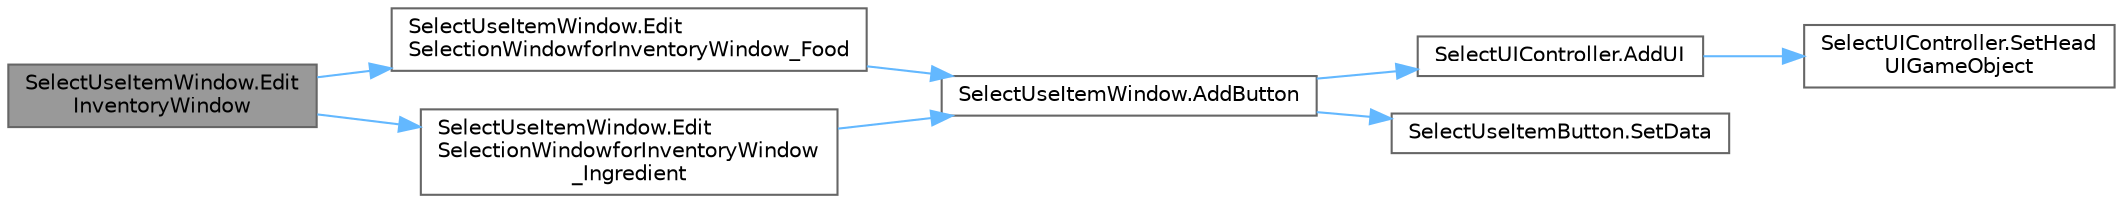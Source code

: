 digraph "SelectUseItemWindow.EditInventoryWindow"
{
 // LATEX_PDF_SIZE
  bgcolor="transparent";
  edge [fontname=Helvetica,fontsize=10,labelfontname=Helvetica,labelfontsize=10];
  node [fontname=Helvetica,fontsize=10,shape=box,height=0.2,width=0.4];
  rankdir="LR";
  Node1 [id="Node000001",label="SelectUseItemWindow.Edit\lInventoryWindow",height=0.2,width=0.4,color="gray40", fillcolor="grey60", style="filled", fontcolor="black",tooltip="// 選択ウィンドウ(インベントリアイテムウィンドウ版)作成"];
  Node1 -> Node2 [id="edge1_Node000001_Node000002",color="steelblue1",style="solid",tooltip=" "];
  Node2 [id="Node000002",label="SelectUseItemWindow.Edit\lSelectionWindowforInventoryWindow_Food",height=0.2,width=0.4,color="grey40", fillcolor="white", style="filled",URL="$class_select_use_item_window.html#a2ee3432ac6aebe5c5848fe53d6464a13",tooltip=" "];
  Node2 -> Node3 [id="edge2_Node000002_Node000003",color="steelblue1",style="solid",tooltip=" "];
  Node3 [id="Node000003",label="SelectUseItemWindow.AddButton",height=0.2,width=0.4,color="grey40", fillcolor="white", style="filled",URL="$class_select_use_item_window.html#aa0a241dc7130d295593d73fa0b70aa6c",tooltip=" "];
  Node3 -> Node4 [id="edge3_Node000003_Node000004",color="steelblue1",style="solid",tooltip=" "];
  Node4 [id="Node000004",label="SelectUIController.AddUI",height=0.2,width=0.4,color="grey40", fillcolor="white", style="filled",URL="$class_select_u_i_controller.html#a51d52388666b9ccca7c02b1aa9176d1c",tooltip="スロットリストに引数リストを追加する"];
  Node4 -> Node5 [id="edge4_Node000004_Node000005",color="steelblue1",style="solid",tooltip=" "];
  Node5 [id="Node000005",label="SelectUIController.SetHead\lUIGameObject",height=0.2,width=0.4,color="grey40", fillcolor="white", style="filled",URL="$class_select_u_i_controller.html#a184fef57f010ec540df0384faaba8f1a",tooltip=" "];
  Node3 -> Node6 [id="edge5_Node000003_Node000006",color="steelblue1",style="solid",tooltip=" "];
  Node6 [id="Node000006",label="SelectUseItemButton.SetData",height=0.2,width=0.4,color="grey40", fillcolor="white", style="filled",URL="$class_select_use_item_button.html#a914c9aa34bd57c1cdf8d4474638bbd08",tooltip=" "];
  Node1 -> Node7 [id="edge6_Node000001_Node000007",color="steelblue1",style="solid",tooltip=" "];
  Node7 [id="Node000007",label="SelectUseItemWindow.Edit\lSelectionWindowforInventoryWindow\l_Ingredient",height=0.2,width=0.4,color="grey40", fillcolor="white", style="filled",URL="$class_select_use_item_window.html#aac2f122f7e836135330d72cb1037bcd3",tooltip=" "];
  Node7 -> Node3 [id="edge7_Node000007_Node000003",color="steelblue1",style="solid",tooltip=" "];
}
